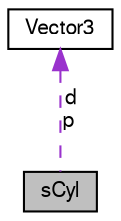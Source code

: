 digraph "sCyl"
{
 // LATEX_PDF_SIZE
  bgcolor="transparent";
  edge [fontname="FreeSans",fontsize="10",labelfontname="FreeSans",labelfontsize="10"];
  node [fontname="FreeSans",fontsize="10",shape=record];
  Node1 [label="sCyl",height=0.2,width=0.4,color="black", fillcolor="grey75", style="filled", fontcolor="black",tooltip=" "];
  Node2 -> Node1 [dir="back",color="darkorchid3",fontsize="10",style="dashed",label=" d\np" ,fontname="FreeSans"];
  Node2 [label="Vector3",height=0.2,width=0.4,color="black",URL="$a01484.html",tooltip="Vector3 class."];
}
